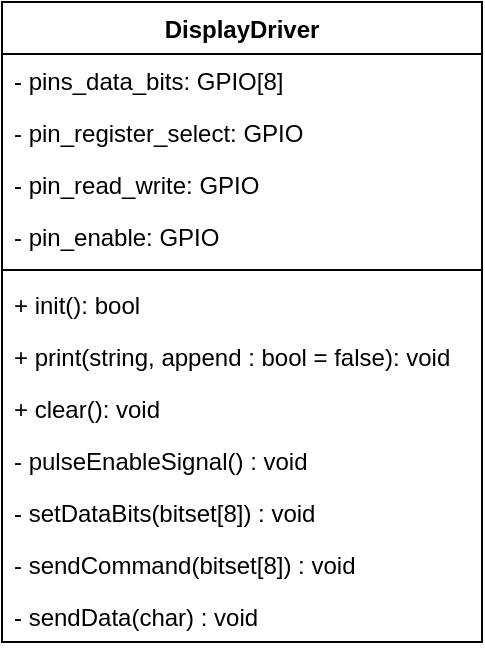 <mxfile version="13.7.9" type="device"><diagram id="xr0W55y4TsbUXdVRrL_R" name="Page-1"><mxGraphModel dx="1185" dy="685" grid="1" gridSize="10" guides="1" tooltips="1" connect="1" arrows="1" fold="1" page="1" pageScale="1" pageWidth="1654" pageHeight="1169" math="0" shadow="0"><root><mxCell id="0"/><mxCell id="1" parent="0"/><mxCell id="8ZrDqPxdJCsfMkNe0i0s-1" value="DisplayDriver" style="swimlane;fontStyle=1;align=center;verticalAlign=top;childLayout=stackLayout;horizontal=1;startSize=26;horizontalStack=0;resizeParent=1;resizeParentMax=0;resizeLast=0;collapsible=1;marginBottom=0;" vertex="1" parent="1"><mxGeometry x="80" y="80" width="240" height="320" as="geometry"><mxRectangle x="80" y="80" width="110" height="26" as="alternateBounds"/></mxGeometry></mxCell><mxCell id="8ZrDqPxdJCsfMkNe0i0s-2" value="- pins_data_bits: GPIO[8]" style="text;strokeColor=none;fillColor=none;align=left;verticalAlign=top;spacingLeft=4;spacingRight=4;overflow=hidden;rotatable=0;points=[[0,0.5],[1,0.5]];portConstraint=eastwest;" vertex="1" parent="8ZrDqPxdJCsfMkNe0i0s-1"><mxGeometry y="26" width="240" height="26" as="geometry"/></mxCell><mxCell id="8ZrDqPxdJCsfMkNe0i0s-5" value="- pin_register_select: GPIO" style="text;strokeColor=none;fillColor=none;align=left;verticalAlign=top;spacingLeft=4;spacingRight=4;overflow=hidden;rotatable=0;points=[[0,0.5],[1,0.5]];portConstraint=eastwest;" vertex="1" parent="8ZrDqPxdJCsfMkNe0i0s-1"><mxGeometry y="52" width="240" height="26" as="geometry"/></mxCell><mxCell id="8ZrDqPxdJCsfMkNe0i0s-6" value="- pin_read_write: GPIO" style="text;strokeColor=none;fillColor=none;align=left;verticalAlign=top;spacingLeft=4;spacingRight=4;overflow=hidden;rotatable=0;points=[[0,0.5],[1,0.5]];portConstraint=eastwest;" vertex="1" parent="8ZrDqPxdJCsfMkNe0i0s-1"><mxGeometry y="78" width="240" height="26" as="geometry"/></mxCell><mxCell id="8ZrDqPxdJCsfMkNe0i0s-7" value="- pin_enable: GPIO" style="text;strokeColor=none;fillColor=none;align=left;verticalAlign=top;spacingLeft=4;spacingRight=4;overflow=hidden;rotatable=0;points=[[0,0.5],[1,0.5]];portConstraint=eastwest;" vertex="1" parent="8ZrDqPxdJCsfMkNe0i0s-1"><mxGeometry y="104" width="240" height="26" as="geometry"/></mxCell><mxCell id="8ZrDqPxdJCsfMkNe0i0s-3" value="" style="line;strokeWidth=1;fillColor=none;align=left;verticalAlign=middle;spacingTop=-1;spacingLeft=3;spacingRight=3;rotatable=0;labelPosition=right;points=[];portConstraint=eastwest;" vertex="1" parent="8ZrDqPxdJCsfMkNe0i0s-1"><mxGeometry y="130" width="240" height="8" as="geometry"/></mxCell><mxCell id="8ZrDqPxdJCsfMkNe0i0s-4" value="+ init(): bool" style="text;strokeColor=none;fillColor=none;align=left;verticalAlign=top;spacingLeft=4;spacingRight=4;overflow=hidden;rotatable=0;points=[[0,0.5],[1,0.5]];portConstraint=eastwest;" vertex="1" parent="8ZrDqPxdJCsfMkNe0i0s-1"><mxGeometry y="138" width="240" height="26" as="geometry"/></mxCell><mxCell id="8ZrDqPxdJCsfMkNe0i0s-8" value="+ print(string, append : bool = false): void" style="text;strokeColor=none;fillColor=none;align=left;verticalAlign=top;spacingLeft=4;spacingRight=4;overflow=hidden;rotatable=0;points=[[0,0.5],[1,0.5]];portConstraint=eastwest;" vertex="1" parent="8ZrDqPxdJCsfMkNe0i0s-1"><mxGeometry y="164" width="240" height="26" as="geometry"/></mxCell><mxCell id="8ZrDqPxdJCsfMkNe0i0s-9" value="+ clear(): void" style="text;strokeColor=none;fillColor=none;align=left;verticalAlign=top;spacingLeft=4;spacingRight=4;overflow=hidden;rotatable=0;points=[[0,0.5],[1,0.5]];portConstraint=eastwest;" vertex="1" parent="8ZrDqPxdJCsfMkNe0i0s-1"><mxGeometry y="190" width="240" height="26" as="geometry"/></mxCell><mxCell id="8ZrDqPxdJCsfMkNe0i0s-12" value="- pulseEnableSignal() : void" style="text;strokeColor=none;fillColor=none;align=left;verticalAlign=top;spacingLeft=4;spacingRight=4;overflow=hidden;rotatable=0;points=[[0,0.5],[1,0.5]];portConstraint=eastwest;" vertex="1" parent="8ZrDqPxdJCsfMkNe0i0s-1"><mxGeometry y="216" width="240" height="26" as="geometry"/></mxCell><mxCell id="8ZrDqPxdJCsfMkNe0i0s-10" value="- setDataBits(bitset[8]) : void" style="text;strokeColor=none;fillColor=none;align=left;verticalAlign=top;spacingLeft=4;spacingRight=4;overflow=hidden;rotatable=0;points=[[0,0.5],[1,0.5]];portConstraint=eastwest;" vertex="1" parent="8ZrDqPxdJCsfMkNe0i0s-1"><mxGeometry y="242" width="240" height="26" as="geometry"/></mxCell><mxCell id="8ZrDqPxdJCsfMkNe0i0s-13" value="- sendCommand(bitset[8]) : void" style="text;strokeColor=none;fillColor=none;align=left;verticalAlign=top;spacingLeft=4;spacingRight=4;overflow=hidden;rotatable=0;points=[[0,0.5],[1,0.5]];portConstraint=eastwest;" vertex="1" parent="8ZrDqPxdJCsfMkNe0i0s-1"><mxGeometry y="268" width="240" height="26" as="geometry"/></mxCell><mxCell id="8ZrDqPxdJCsfMkNe0i0s-14" value="- sendData(char) : void" style="text;strokeColor=none;fillColor=none;align=left;verticalAlign=top;spacingLeft=4;spacingRight=4;overflow=hidden;rotatable=0;points=[[0,0.5],[1,0.5]];portConstraint=eastwest;" vertex="1" parent="8ZrDqPxdJCsfMkNe0i0s-1"><mxGeometry y="294" width="240" height="26" as="geometry"/></mxCell></root></mxGraphModel></diagram></mxfile>